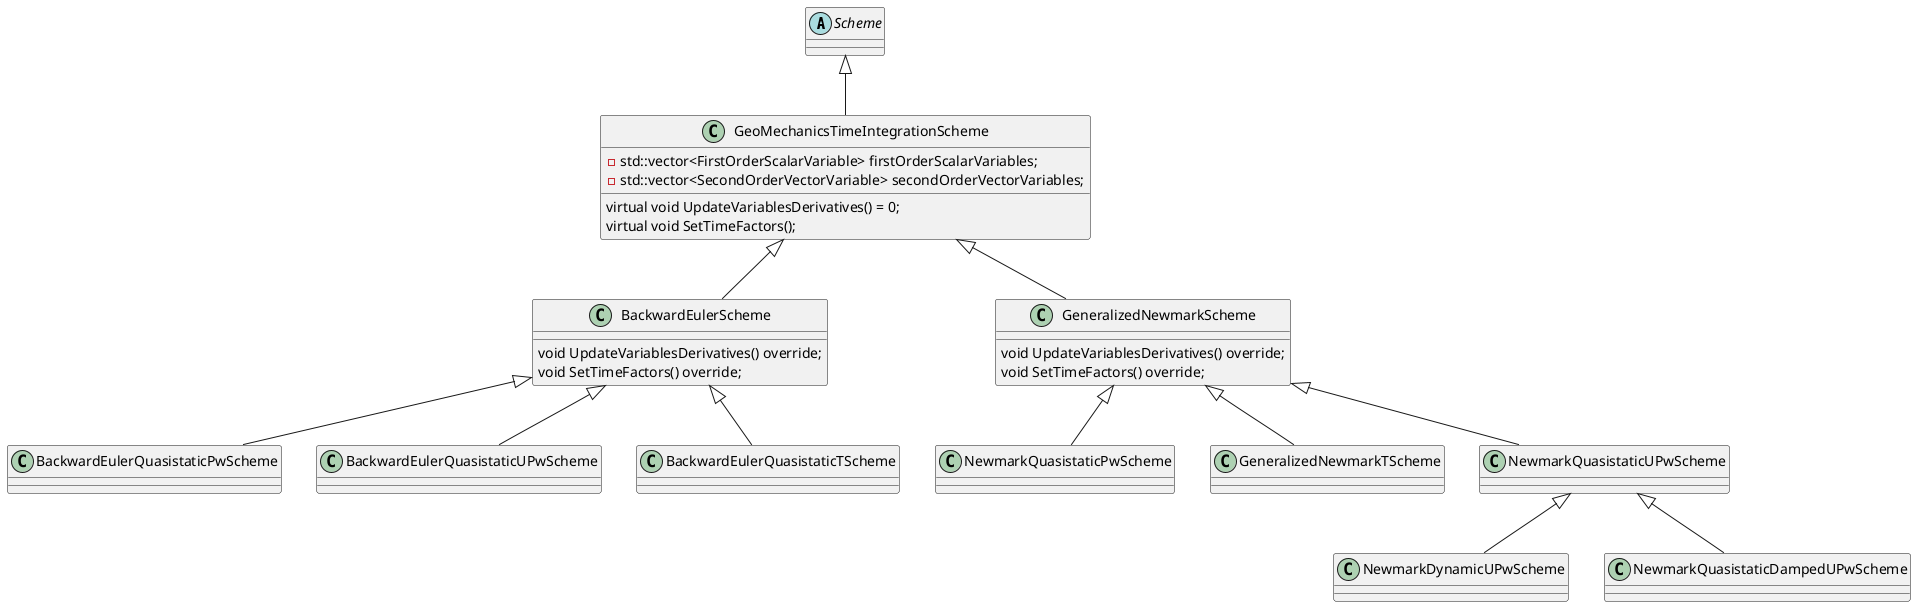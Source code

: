@startuml
'https://plantuml.com/class-diagram

abstract class Scheme
class GeoMechanicsTimeIntegrationScheme
{
    - std::vector<FirstOrderScalarVariable> firstOrderScalarVariables;
    - std::vector<SecondOrderVectorVariable> secondOrderVectorVariables;

    virtual void UpdateVariablesDerivatives() = 0;
    virtual void SetTimeFactors();
}
Scheme <|-- GeoMechanicsTimeIntegrationScheme

class BackwardEulerScheme
{
    void UpdateVariablesDerivatives() override;
    void SetTimeFactors() override;
}
class BackwardEulerQuasistaticPwScheme
class BackwardEulerQuasistaticUPwScheme
class BackwardEulerQuasistaticTScheme

GeoMechanicsTimeIntegrationScheme <|-- BackwardEulerScheme
BackwardEulerScheme <|-- BackwardEulerQuasistaticPwScheme
BackwardEulerScheme <|-- BackwardEulerQuasistaticUPwScheme
BackwardEulerScheme <|-- BackwardEulerQuasistaticTScheme

class GeneralizedNewmarkScheme
{
    void UpdateVariablesDerivatives() override;
    void SetTimeFactors() override;
}
class NewmarkQuasistaticPwScheme
class GeneralizedNewmarkTScheme
class NewmarkQuasistaticUPwScheme
class NewmarkDynamicUPwScheme
class NewmarkQuasistaticDampedUPwScheme

GeoMechanicsTimeIntegrationScheme <|-- GeneralizedNewmarkScheme
GeneralizedNewmarkScheme <|-- NewmarkQuasistaticPwScheme
GeneralizedNewmarkScheme <|-- GeneralizedNewmarkTScheme
GeneralizedNewmarkScheme <|-- NewmarkQuasistaticUPwScheme
NewmarkQuasistaticUPwScheme <|-- NewmarkDynamicUPwScheme
NewmarkQuasistaticUPwScheme <|-- NewmarkQuasistaticDampedUPwScheme

@enduml